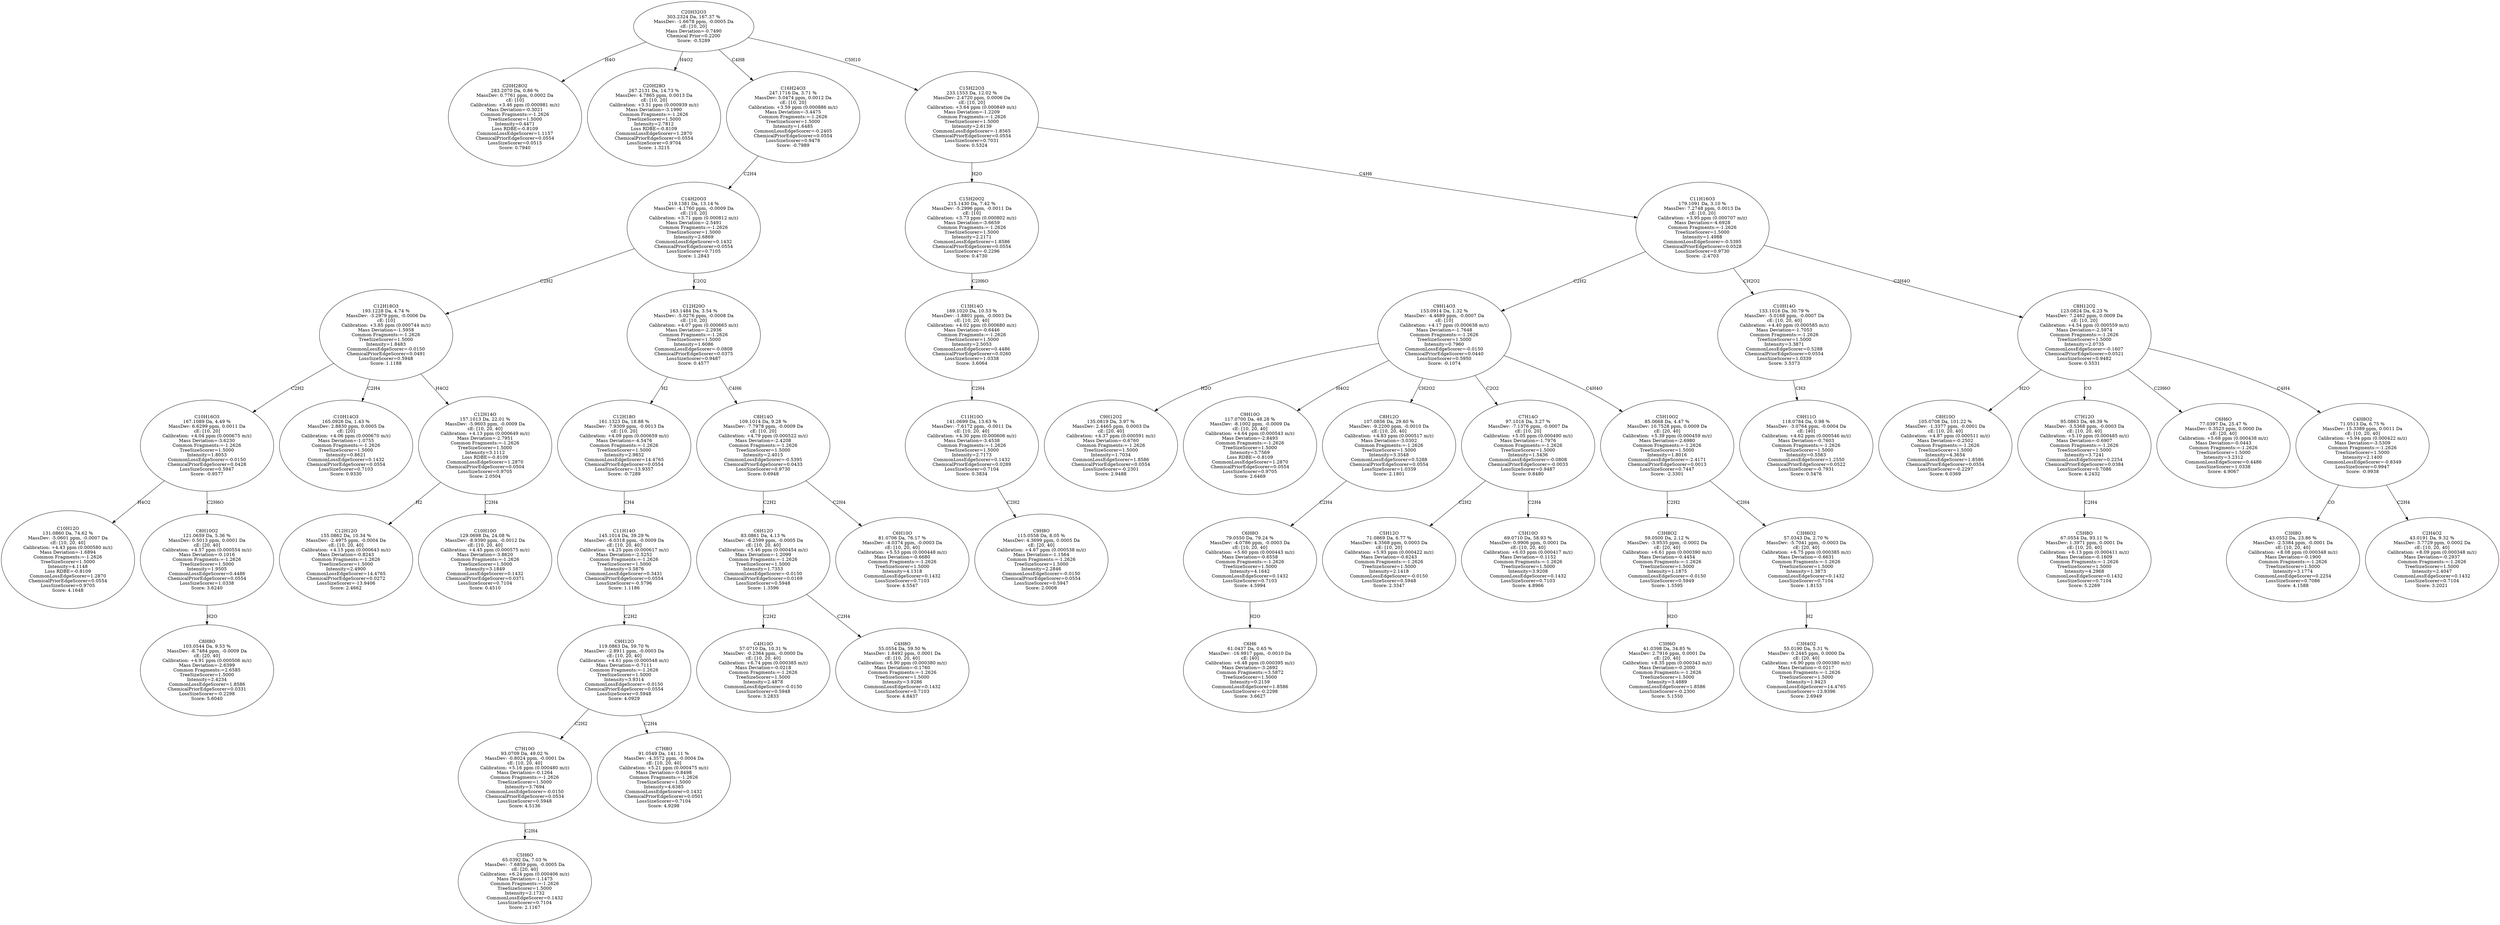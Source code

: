 strict digraph {
v1 [label="C20H28O2\n283.2070 Da, 0.86 %\nMassDev: 0.7761 ppm, 0.0002 Da\ncE: [10]\nCalibration: +3.46 ppm (0.000981 m/z)\nMass Deviation=-0.3021\nCommon Fragments:=-1.2626\nTreeSizeScorer=1.5000\nIntensity=0.4471\nLoss RDBE=-0.8109\nCommonLossEdgeScorer=1.1157\nChemicalPriorEdgeScorer=0.0554\nLossSizeScorer=0.0515\nScore: 0.7940"];
v2 [label="C20H28O\n267.2131 Da, 14.73 %\nMassDev: 4.7865 ppm, 0.0013 Da\ncE: [10, 20]\nCalibration: +3.51 ppm (0.000939 m/z)\nMass Deviation=-3.1990\nCommon Fragments:=-1.2626\nTreeSizeScorer=1.5000\nIntensity=2.7812\nLoss RDBE=-0.8109\nCommonLossEdgeScorer=1.2870\nChemicalPriorEdgeScorer=0.0554\nLossSizeScorer=0.9704\nScore: 1.3215"];
v3 [label="C10H12O\n131.0860 Da, 74.62 %\nMassDev: -5.0601 ppm, -0.0007 Da\ncE: [10, 20, 40]\nCalibration: +4.43 ppm (0.000580 m/z)\nMass Deviation=-1.6894\nCommon Fragments:=-1.2626\nTreeSizeScorer=1.5000\nIntensity=4.1148\nLoss RDBE=-0.8109\nCommonLossEdgeScorer=1.2870\nChemicalPriorEdgeScorer=0.0554\nLossSizeScorer=0.9705\nScore: 4.1648"];
v4 [label="C8H8O\n103.0544 Da, 9.53 %\nMassDev: -8.7484 ppm, -0.0009 Da\ncE: [20, 40]\nCalibration: +4.91 ppm (0.000506 m/z)\nMass Deviation=-2.6399\nCommon Fragments:=2.6585\nTreeSizeScorer=1.5000\nIntensity=2.4234\nCommonLossEdgeScorer=1.8586\nChemicalPriorEdgeScorer=0.0331\nLossSizeScorer=-0.2298\nScore: 5.6040"];
v5 [label="C8H10O2\n121.0659 Da, 5.36 %\nMassDev: 0.5013 ppm, 0.0001 Da\ncE: [20, 40]\nCalibration: +4.57 ppm (0.000554 m/z)\nMass Deviation=-0.1016\nCommon Fragments:=-1.2626\nTreeSizeScorer=1.5000\nIntensity=1.9505\nCommonLossEdgeScorer=0.4486\nChemicalPriorEdgeScorer=0.0554\nLossSizeScorer=1.0338\nScore: 3.6240"];
v6 [label="C10H16O3\n167.1089 Da, 4.49 %\nMassDev: 6.6299 ppm, 0.0011 Da\ncE: [10, 20]\nCalibration: +4.04 ppm (0.000675 m/z)\nMass Deviation=-3.6230\nCommon Fragments:=-1.2626\nTreeSizeScorer=1.5000\nIntensity=1.8053\nCommonLossEdgeScorer=-0.0150\nChemicalPriorEdgeScorer=0.0428\nLossSizeScorer=0.5947\nScore: -0.9577"];
v7 [label="C10H14O3\n165.0926 Da, 1.43 %\nMassDev: 2.8830 ppm, 0.0005 Da\ncE: [20]\nCalibration: +4.06 ppm (0.000670 m/z)\nMass Deviation=-1.0755\nCommon Fragments:=-1.2626\nTreeSizeScorer=1.5000\nIntensity=0.8621\nCommonLossEdgeScorer=0.1432\nChemicalPriorEdgeScorer=0.0554\nLossSizeScorer=0.7103\nScore: 0.9330"];
v8 [label="C12H12O\n155.0862 Da, 10.34 %\nMassDev: -2.4975 ppm, -0.0004 Da\ncE: [10, 20, 40]\nCalibration: +4.15 ppm (0.000643 m/z)\nMass Deviation=-0.8243\nCommon Fragments:=-1.2626\nTreeSizeScorer=1.5000\nIntensity=2.4900\nCommonLossEdgeScorer=14.4765\nChemicalPriorEdgeScorer=0.0272\nLossSizeScorer=-13.9406\nScore: 2.4662"];
v9 [label="C10H10O\n129.0698 Da, 24.08 %\nMassDev: -8.9390 ppm, -0.0012 Da\ncE: [10, 20, 40]\nCalibration: +4.45 ppm (0.000575 m/z)\nMass Deviation=-3.8620\nCommon Fragments:=-1.2626\nTreeSizeScorer=1.5000\nIntensity=3.1849\nCommonLossEdgeScorer=0.1432\nChemicalPriorEdgeScorer=0.0371\nLossSizeScorer=0.7104\nScore: 0.4510"];
v10 [label="C12H14O\n157.1013 Da, 22.01 %\nMassDev: -5.9603 ppm, -0.0009 Da\ncE: [10, 20, 40]\nCalibration: +4.13 ppm (0.000649 m/z)\nMass Deviation=-2.7951\nCommon Fragments:=-1.2626\nTreeSizeScorer=1.5000\nIntensity=3.1112\nLoss RDBE=-0.8109\nCommonLossEdgeScorer=1.2870\nChemicalPriorEdgeScorer=0.0504\nLossSizeScorer=0.9705\nScore: 2.0504"];
v11 [label="C12H18O3\n193.1228 Da, 4.74 %\nMassDev: -3.2979 ppm, -0.0006 Da\ncE: [10]\nCalibration: +3.85 ppm (0.000744 m/z)\nMass Deviation=-1.5958\nCommon Fragments:=-1.2626\nTreeSizeScorer=1.5000\nIntensity=1.8483\nCommonLossEdgeScorer=-0.0150\nChemicalPriorEdgeScorer=0.0491\nLossSizeScorer=0.5948\nScore: 1.1188"];
v12 [label="C5H6O\n65.0392 Da, 7.03 %\nMassDev: -7.6859 ppm, -0.0005 Da\ncE: [20, 40]\nCalibration: +6.24 ppm (0.000406 m/z)\nMass Deviation=-1.1475\nCommon Fragments:=-1.2626\nTreeSizeScorer=1.5000\nIntensity=2.1732\nCommonLossEdgeScorer=0.1432\nLossSizeScorer=0.7104\nScore: 2.1167"];
v13 [label="C7H10O\n93.0709 Da, 49.02 %\nMassDev: -0.8024 ppm, -0.0001 Da\ncE: [10, 20, 40]\nCalibration: +5.16 ppm (0.000480 m/z)\nMass Deviation=-0.1264\nCommon Fragments:=-1.2626\nTreeSizeScorer=1.5000\nIntensity=3.7694\nCommonLossEdgeScorer=-0.0150\nChemicalPriorEdgeScorer=0.0534\nLossSizeScorer=0.5948\nScore: 4.5136"];
v14 [label="C7H8O\n91.0549 Da, 141.11 %\nMassDev: -4.3572 ppm, -0.0004 Da\ncE: [10, 20, 40]\nCalibration: +5.21 ppm (0.000475 m/z)\nMass Deviation=-0.8498\nCommon Fragments:=-1.2626\nTreeSizeScorer=1.5000\nIntensity=4.6385\nCommonLossEdgeScorer=0.1432\nChemicalPriorEdgeScorer=0.0501\nLossSizeScorer=0.7104\nScore: 4.9298"];
v15 [label="C9H12O\n119.0863 Da, 59.70 %\nMassDev: -2.8911 ppm, -0.0003 Da\ncE: [10, 20, 40]\nCalibration: +4.61 ppm (0.000548 m/z)\nMass Deviation=-0.7111\nCommon Fragments:=-1.2626\nTreeSizeScorer=1.5000\nIntensity=3.9314\nCommonLossEdgeScorer=-0.0150\nChemicalPriorEdgeScorer=0.0554\nLossSizeScorer=0.5948\nScore: 4.0929"];
v16 [label="C11H14O\n145.1014 Da, 39.29 %\nMassDev: -6.0318 ppm, -0.0009 Da\ncE: [10, 20, 40]\nCalibration: +4.25 ppm (0.000617 m/z)\nMass Deviation=-2.5252\nCommon Fragments:=-1.2626\nTreeSizeScorer=1.5000\nIntensity=3.5876\nCommonLossEdgeScorer=0.3431\nChemicalPriorEdgeScorer=0.0554\nLossSizeScorer=-0.5796\nScore: 1.1186"];
v17 [label="C12H18O\n161.1323 Da, 18.88 %\nMassDev: -7.9309 ppm, -0.0013 Da\ncE: [10, 20]\nCalibration: +4.09 ppm (0.000659 m/z)\nMass Deviation=-4.5476\nCommon Fragments:=-1.2626\nTreeSizeScorer=1.5000\nIntensity=2.9852\nCommonLossEdgeScorer=14.4765\nChemicalPriorEdgeScorer=0.0554\nLossSizeScorer=-13.9357\nScore: -0.7289"];
v18 [label="C4H10O\n57.0710 Da, 10.31 %\nMassDev: -0.2364 ppm, -0.0000 Da\ncE: [10, 20, 40]\nCalibration: +6.74 ppm (0.000385 m/z)\nMass Deviation=-0.0218\nCommon Fragments:=-1.2626\nTreeSizeScorer=1.5000\nIntensity=2.4878\nCommonLossEdgeScorer=-0.0150\nLossSizeScorer=0.5948\nScore: 3.2833"];
v19 [label="C4H8O\n55.0554 Da, 59.50 %\nMassDev: 1.8492 ppm, 0.0001 Da\ncE: [10, 20, 40]\nCalibration: +6.90 ppm (0.000380 m/z)\nMass Deviation=-0.1760\nCommon Fragments:=-1.2626\nTreeSizeScorer=1.5000\nIntensity=3.9286\nCommonLossEdgeScorer=0.1432\nLossSizeScorer=0.7103\nScore: 4.8437"];
v20 [label="C6H12O\n83.0861 Da, 4.13 %\nMassDev: -6.2599 ppm, -0.0005 Da\ncE: [10, 20, 40]\nCalibration: +5.46 ppm (0.000454 m/z)\nMass Deviation=-1.2099\nCommon Fragments:=-1.2626\nTreeSizeScorer=1.5000\nIntensity=1.7353\nCommonLossEdgeScorer=-0.0150\nChemicalPriorEdgeScorer=0.0169\nLossSizeScorer=0.5948\nScore: 1.3596"];
v21 [label="C6H10O\n81.0706 Da, 76.17 %\nMassDev: -4.0374 ppm, -0.0003 Da\ncE: [10, 20, 40]\nCalibration: +5.53 ppm (0.000448 m/z)\nMass Deviation=-0.6680\nCommon Fragments:=-1.2626\nTreeSizeScorer=1.5000\nIntensity=4.1318\nCommonLossEdgeScorer=0.1432\nLossSizeScorer=0.7103\nScore: 4.5547"];
v22 [label="C8H14O\n109.1014 Da, 9.28 %\nMassDev: -7.7978 ppm, -0.0009 Da\ncE: [10, 20]\nCalibration: +4.79 ppm (0.000522 m/z)\nMass Deviation=-2.4208\nCommon Fragments:=-1.2626\nTreeSizeScorer=1.5000\nIntensity=2.4015\nCommonLossEdgeScorer=-0.5395\nChemicalPriorEdgeScorer=0.0433\nLossSizeScorer=0.9730\nScore: 0.6948"];
v23 [label="C12H20O\n163.1484 Da, 3.54 %\nMassDev: -5.0276 ppm, -0.0008 Da\ncE: [10, 20]\nCalibration: +4.07 ppm (0.000665 m/z)\nMass Deviation=-2.2936\nCommon Fragments:=-1.2626\nTreeSizeScorer=1.5000\nIntensity=1.6086\nCommonLossEdgeScorer=-0.0808\nChemicalPriorEdgeScorer=0.0375\nLossSizeScorer=0.9487\nScore: 0.4577"];
v24 [label="C14H20O3\n219.1381 Da, 13.14 %\nMassDev: -4.1760 ppm, -0.0009 Da\ncE: [10, 20]\nCalibration: +3.71 ppm (0.000812 m/z)\nMass Deviation=-2.5491\nCommon Fragments:=-1.2626\nTreeSizeScorer=1.5000\nIntensity=2.6869\nCommonLossEdgeScorer=0.1432\nChemicalPriorEdgeScorer=0.0554\nLossSizeScorer=0.7105\nScore: 1.2843"];
v25 [label="C16H24O3\n247.1716 Da, 3.71 %\nMassDev: 5.0474 ppm, 0.0012 Da\ncE: [10, 20]\nCalibration: +3.59 ppm (0.000886 m/z)\nMass Deviation=-3.4475\nCommon Fragments:=-1.2626\nTreeSizeScorer=1.5000\nIntensity=1.6485\nCommonLossEdgeScorer=-0.2405\nChemicalPriorEdgeScorer=0.0554\nLossSizeScorer=0.9478\nScore: -0.7989"];
v26 [label="C9H8O\n115.0558 Da, 8.05 %\nMassDev: 4.3699 ppm, 0.0005 Da\ncE: [20, 40]\nCalibration: +4.67 ppm (0.000538 m/z)\nMass Deviation=-1.1564\nCommon Fragments:=-1.2626\nTreeSizeScorer=1.5000\nIntensity=2.2846\nCommonLossEdgeScorer=-0.0150\nChemicalPriorEdgeScorer=0.0554\nLossSizeScorer=0.5947\nScore: 2.0008"];
v27 [label="C11H10O\n141.0699 Da, 13.63 %\nMassDev: -7.6172 ppm, -0.0011 Da\ncE: [10, 20, 40]\nCalibration: +4.30 ppm (0.000606 m/z)\nMass Deviation=-3.4538\nCommon Fragments:=-1.2626\nTreeSizeScorer=1.5000\nIntensity=2.7173\nCommonLossEdgeScorer=0.1432\nChemicalPriorEdgeScorer=0.0289\nLossSizeScorer=0.7104\nScore: 0.3834"];
v28 [label="C13H14O\n169.1020 Da, 10.53 %\nMassDev: -1.8801 ppm, -0.0003 Da\ncE: [10, 20, 40]\nCalibration: +4.02 ppm (0.000680 m/z)\nMass Deviation=-0.6446\nCommon Fragments:=-1.2626\nTreeSizeScorer=1.5000\nIntensity=2.5053\nCommonLossEdgeScorer=0.4486\nChemicalPriorEdgeScorer=0.0260\nLossSizeScorer=1.0338\nScore: 3.6064"];
v29 [label="C15H20O2\n215.1430 Da, 7.42 %\nMassDev: -5.2996 ppm, -0.0011 Da\ncE: [10]\nCalibration: +3.73 ppm (0.000802 m/z)\nMass Deviation=-3.6659\nCommon Fragments:=-1.2626\nTreeSizeScorer=1.5000\nIntensity=2.2171\nCommonLossEdgeScorer=1.8586\nChemicalPriorEdgeScorer=0.0554\nLossSizeScorer=-0.2296\nScore: 0.4730"];
v30 [label="C9H12O2\n135.0819 Da, 3.97 %\nMassDev: 2.4465 ppm, 0.0003 Da\ncE: [20, 40]\nCalibration: +4.37 ppm (0.000591 m/z)\nMass Deviation=-0.6760\nCommon Fragments:=-1.2626\nTreeSizeScorer=1.5000\nIntensity=1.7034\nCommonLossEdgeScorer=1.8586\nChemicalPriorEdgeScorer=0.0554\nLossSizeScorer=-0.2301\nScore: 2.9488"];
v31 [label="C9H10O\n117.0700 Da, 48.28 %\nMassDev: -8.1002 ppm, -0.0009 Da\ncE: [10, 20, 40]\nCalibration: +4.64 ppm (0.000543 m/z)\nMass Deviation=-2.8493\nCommon Fragments:=-1.2626\nTreeSizeScorer=1.5000\nIntensity=3.7569\nLoss RDBE=-0.8109\nCommonLossEdgeScorer=1.2870\nChemicalPriorEdgeScorer=0.0554\nLossSizeScorer=0.9705\nScore: 2.6469"];
v32 [label="C6H6\n61.0437 Da, 0.65 %\nMassDev: -16.9917 ppm, -0.0010 Da\ncE: [40]\nCalibration: +6.48 ppm (0.000395 m/z)\nMass Deviation=-3.2692\nCommon Fragments:=3.5872\nTreeSizeScorer=1.5000\nIntensity=0.2159\nCommonLossEdgeScorer=1.8586\nLossSizeScorer=-0.2298\nScore: 3.6627"];
v33 [label="C6H8O\n79.0550 Da, 79.24 %\nMassDev: -4.0786 ppm, -0.0003 Da\ncE: [10, 20, 40]\nCalibration: +5.60 ppm (0.000443 m/z)\nMass Deviation=-0.6558\nCommon Fragments:=-1.2626\nTreeSizeScorer=1.5000\nIntensity=4.1642\nCommonLossEdgeScorer=0.1432\nLossSizeScorer=0.7103\nScore: 4.5994"];
v34 [label="C8H12O\n107.0856 Da, 29.60 %\nMassDev: -9.2200 ppm, -0.0010 Da\ncE: [10, 20, 40]\nCalibration: +4.83 ppm (0.000517 m/z)\nMass Deviation=-3.0302\nCommon Fragments:=-1.2626\nTreeSizeScorer=1.5000\nIntensity=3.3548\nCommonLossEdgeScorer=0.5288\nChemicalPriorEdgeScorer=0.0554\nLossSizeScorer=1.0339\nScore: 2.1801"];
v35 [label="C5H12O\n71.0869 Da, 6.77 %\nMassDev: 4.3568 ppm, 0.0003 Da\ncE: [10, 20]\nCalibration: +5.93 ppm (0.000422 m/z)\nMass Deviation=-0.6243\nCommon Fragments:=-1.2626\nTreeSizeScorer=1.5000\nIntensity=2.1418\nCommonLossEdgeScorer=-0.0150\nLossSizeScorer=0.5948\nScore: 2.3347"];
v36 [label="C5H10O\n69.0710 Da, 58.93 %\nMassDev: 0.9906 ppm, 0.0001 Da\ncE: [10, 20, 40]\nCalibration: +6.03 ppm (0.000417 m/z)\nMass Deviation=-0.1152\nCommon Fragments:=-1.2626\nTreeSizeScorer=1.5000\nIntensity=3.9208\nCommonLossEdgeScorer=0.1432\nLossSizeScorer=0.7103\nScore: 4.8966"];
v37 [label="C7H14O\n97.1016 Da, 3.27 %\nMassDev: -7.1376 ppm, -0.0007 Da\ncE: [10, 20]\nCalibration: +5.05 ppm (0.000490 m/z)\nMass Deviation=-1.7976\nCommon Fragments:=-1.2626\nTreeSizeScorer=1.5000\nIntensity=1.5436\nCommonLossEdgeScorer=-0.0808\nChemicalPriorEdgeScorer=-0.0033\nLossSizeScorer=0.9487\nScore: 0.8480"];
v38 [label="C3H6O\n41.0398 Da, 34.85 %\nMassDev: 2.7916 ppm, 0.0001 Da\ncE: [20, 40]\nCalibration: +8.35 ppm (0.000343 m/z)\nMass Deviation=-0.2000\nCommon Fragments:=-1.2626\nTreeSizeScorer=1.5000\nIntensity=3.4889\nCommonLossEdgeScorer=1.8586\nLossSizeScorer=-0.2300\nScore: 5.1550"];
v39 [label="C3H8O2\n59.0500 Da, 2.12 %\nMassDev: -3.9535 ppm, -0.0002 Da\ncE: [20, 40]\nCalibration: +6.61 ppm (0.000390 m/z)\nMass Deviation=-0.4454\nCommon Fragments:=-1.2626\nTreeSizeScorer=1.5000\nIntensity=1.1875\nCommonLossEdgeScorer=-0.0150\nLossSizeScorer=0.5949\nScore: 1.5595"];
v40 [label="C3H4O2\n55.0190 Da, 5.31 %\nMassDev: 0.2445 ppm, 0.0000 Da\ncE: [20, 40]\nCalibration: +6.90 ppm (0.000380 m/z)\nMass Deviation=-0.0217\nCommon Fragments:=-1.2626\nTreeSizeScorer=1.5000\nIntensity=1.9423\nCommonLossEdgeScorer=14.4765\nLossSizeScorer=-13.9396\nScore: 2.6949"];
v41 [label="C3H6O2\n57.0343 Da, 2.70 %\nMassDev: -5.7041 ppm, -0.0003 Da\ncE: [20, 40]\nCalibration: +6.75 ppm (0.000385 m/z)\nMass Deviation=-0.6631\nCommon Fragments:=-1.2626\nTreeSizeScorer=1.5000\nIntensity=1.3873\nCommonLossEdgeScorer=0.1432\nLossSizeScorer=0.7104\nScore: 1.8153"];
v42 [label="C5H10O2\n85.0668 Da, 4.47 %\nMassDev: 10.7528 ppm, 0.0009 Da\ncE: [20, 40]\nCalibration: +5.39 ppm (0.000459 m/z)\nMass Deviation=-2.6980\nCommon Fragments:=-1.2626\nTreeSizeScorer=1.5000\nIntensity=1.8016\nCommonLossEdgeScorer=-2.4171\nChemicalPriorEdgeScorer=0.0013\nLossSizeScorer=0.7447\nScore: -2.3301"];
v43 [label="C9H14O3\n153.0914 Da, 1.32 %\nMassDev: -4.4689 ppm, -0.0007 Da\ncE: [10]\nCalibration: +4.17 ppm (0.000638 m/z)\nMass Deviation=-1.7648\nCommon Fragments:=-1.2626\nTreeSizeScorer=1.5000\nIntensity=0.7960\nCommonLossEdgeScorer=-0.0150\nChemicalPriorEdgeScorer=0.0440\nLossSizeScorer=0.5950\nScore: -0.1074"];
v44 [label="C9H11O\n118.0784 Da, 0.98 %\nMassDev: -3.0764 ppm, -0.0004 Da\ncE: [40]\nCalibration: +4.62 ppm (0.000546 m/z)\nMass Deviation=-0.7603\nCommon Fragments:=-1.2626\nTreeSizeScorer=1.5000\nIntensity=0.5563\nCommonLossEdgeScorer=1.2550\nChemicalPriorEdgeScorer=0.0522\nLossSizeScorer=-0.7931\nScore: 0.5476"];
v45 [label="C10H14O\n133.1016 Da, 30.79 %\nMassDev: -5.0168 ppm, -0.0007 Da\ncE: [10, 20, 40]\nCalibration: +4.40 ppm (0.000585 m/z)\nMass Deviation=-1.7053\nCommon Fragments:=-1.2626\nTreeSizeScorer=1.5000\nIntensity=3.3871\nCommonLossEdgeScorer=0.5288\nChemicalPriorEdgeScorer=0.0554\nLossSizeScorer=1.0339\nScore: 3.5373"];
v46 [label="C8H10O\n105.0708 Da, 101.22 %\nMassDev: -1.3377 ppm, -0.0001 Da\ncE: [10, 20, 40]\nCalibration: +4.87 ppm (0.000511 m/z)\nMass Deviation=-0.2502\nCommon Fragments:=-1.2626\nTreeSizeScorer=1.5000\nIntensity=4.3654\nCommonLossEdgeScorer=1.8586\nChemicalPriorEdgeScorer=0.0554\nLossSizeScorer=-0.2297\nScore: 6.0369"];
v47 [label="C5H8O\n67.0554 Da, 93.11 %\nMassDev: 1.3971 ppm, 0.0001 Da\ncE: [10, 20, 40]\nCalibration: +6.13 ppm (0.000411 m/z)\nMass Deviation=-0.1609\nCommon Fragments:=-1.2626\nTreeSizeScorer=1.5000\nIntensity=4.2968\nCommonLossEdgeScorer=0.1432\nLossSizeScorer=0.7104\nScore: 5.2269"];
v48 [label="C7H12O\n95.0863 Da, 46.39 %\nMassDev: -3.5368 ppm, -0.0003 Da\ncE: [10, 20, 40]\nCalibration: +5.10 ppm (0.000485 m/z)\nMass Deviation=-0.6907\nCommon Fragments:=-1.2626\nTreeSizeScorer=1.5000\nIntensity=3.7241\nCommonLossEdgeScorer=0.2254\nChemicalPriorEdgeScorer=0.0384\nLossSizeScorer=0.7086\nScore: 4.2432"];
v49 [label="C6H6O\n77.0397 Da, 25.47 %\nMassDev: 0.3523 ppm, 0.0000 Da\ncE: [20, 40]\nCalibration: +5.68 ppm (0.000438 m/z)\nMass Deviation=-0.0443\nCommon Fragments:=-1.2626\nTreeSizeScorer=1.5000\nIntensity=3.2312\nCommonLossEdgeScorer=0.4486\nLossSizeScorer=1.0338\nScore: 4.9067"];
v50 [label="C3H8O\n43.0552 Da, 23.86 %\nMassDev: -2.5384 ppm, -0.0001 Da\ncE: [10, 20, 40]\nCalibration: +8.08 ppm (0.000348 m/z)\nMass Deviation=-0.1900\nCommon Fragments:=-1.2626\nTreeSizeScorer=1.5000\nIntensity=3.1774\nCommonLossEdgeScorer=0.2254\nLossSizeScorer=0.7086\nScore: 4.1588"];
v51 [label="C2H4O2\n43.0191 Da, 9.32 %\nMassDev: 3.7729 ppm, 0.0002 Da\ncE: [10, 20, 40]\nCalibration: +8.09 ppm (0.000348 m/z)\nMass Deviation=-0.2937\nCommon Fragments:=-1.2626\nTreeSizeScorer=1.5000\nIntensity=2.4047\nCommonLossEdgeScorer=0.1432\nLossSizeScorer=0.7104\nScore: 3.2021"];
v52 [label="C4H8O2\n71.0513 Da, 6.75 %\nMassDev: 15.3389 ppm, 0.0011 Da\ncE: [10, 20, 40]\nCalibration: +5.94 ppm (0.000422 m/z)\nMass Deviation=-3.5309\nCommon Fragments:=-1.2626\nTreeSizeScorer=1.5000\nIntensity=2.1400\nCommonLossEdgeScorer=-0.8349\nLossSizeScorer=0.9947\nScore: -0.9938"];
v53 [label="C8H12O2\n123.0824 Da, 6.23 %\nMassDev: 7.2462 ppm, 0.0009 Da\ncE: [10, 20]\nCalibration: +4.54 ppm (0.000559 m/z)\nMass Deviation=-2.5974\nCommon Fragments:=-1.2626\nTreeSizeScorer=1.5000\nIntensity=2.0735\nCommonLossEdgeScorer=-0.1607\nChemicalPriorEdgeScorer=0.0521\nLossSizeScorer=0.9482\nScore: 0.5531"];
v54 [label="C11H16O3\n179.1091 Da, 3.10 %\nMassDev: 7.2748 ppm, 0.0013 Da\ncE: [10, 20]\nCalibration: +3.95 ppm (0.000707 m/z)\nMass Deviation=-4.6928\nCommon Fragments:=-1.2626\nTreeSizeScorer=1.5000\nIntensity=1.4988\nCommonLossEdgeScorer=-0.5395\nChemicalPriorEdgeScorer=0.0528\nLossSizeScorer=0.9730\nScore: -2.4703"];
v55 [label="C15H22O3\n233.1553 Da, 12.02 %\nMassDev: 2.4720 ppm, 0.0006 Da\ncE: [10, 20]\nCalibration: +3.64 ppm (0.000849 m/z)\nMass Deviation=-1.2209\nCommon Fragments:=-1.2626\nTreeSizeScorer=1.5000\nIntensity=2.6139\nCommonLossEdgeScorer=-1.8565\nChemicalPriorEdgeScorer=0.0554\nLossSizeScorer=0.7031\nScore: 0.5324"];
v56 [label="C20H32O3\n303.2324 Da, 167.37 %\nMassDev: -1.6678 ppm, -0.0005 Da\ncE: [10, 20]\nMass Deviation=-0.7490\nChemical Prior=0.2200\nScore: -0.5289"];
v56 -> v1 [label="H4O"];
v56 -> v2 [label="H4O2"];
v6 -> v3 [label="H4O2"];
v5 -> v4 [label="H2O"];
v6 -> v5 [label="C2H6O"];
v11 -> v6 [label="C2H2"];
v11 -> v7 [label="C2H4"];
v10 -> v8 [label="H2"];
v10 -> v9 [label="C2H4"];
v11 -> v10 [label="H4O2"];
v24 -> v11 [label="C2H2"];
v13 -> v12 [label="C2H4"];
v15 -> v13 [label="C2H2"];
v15 -> v14 [label="C2H4"];
v16 -> v15 [label="C2H2"];
v17 -> v16 [label="CH4"];
v23 -> v17 [label="H2"];
v20 -> v18 [label="C2H2"];
v20 -> v19 [label="C2H4"];
v22 -> v20 [label="C2H2"];
v22 -> v21 [label="C2H4"];
v23 -> v22 [label="C4H6"];
v24 -> v23 [label="C2O2"];
v25 -> v24 [label="C2H4"];
v56 -> v25 [label="C4H8"];
v27 -> v26 [label="C2H2"];
v28 -> v27 [label="C2H4"];
v29 -> v28 [label="C2H6O"];
v55 -> v29 [label="H2O"];
v43 -> v30 [label="H2O"];
v43 -> v31 [label="H4O2"];
v33 -> v32 [label="H2O"];
v34 -> v33 [label="C2H4"];
v43 -> v34 [label="CH2O2"];
v37 -> v35 [label="C2H2"];
v37 -> v36 [label="C2H4"];
v43 -> v37 [label="C2O2"];
v39 -> v38 [label="H2O"];
v42 -> v39 [label="C2H2"];
v41 -> v40 [label="H2"];
v42 -> v41 [label="C2H4"];
v43 -> v42 [label="C4H4O"];
v54 -> v43 [label="C2H2"];
v45 -> v44 [label="CH3"];
v54 -> v45 [label="CH2O2"];
v53 -> v46 [label="H2O"];
v48 -> v47 [label="C2H4"];
v53 -> v48 [label="CO"];
v53 -> v49 [label="C2H6O"];
v52 -> v50 [label="CO"];
v52 -> v51 [label="C2H4"];
v53 -> v52 [label="C4H4"];
v54 -> v53 [label="C3H4O"];
v55 -> v54 [label="C4H6"];
v56 -> v55 [label="C5H10"];
}